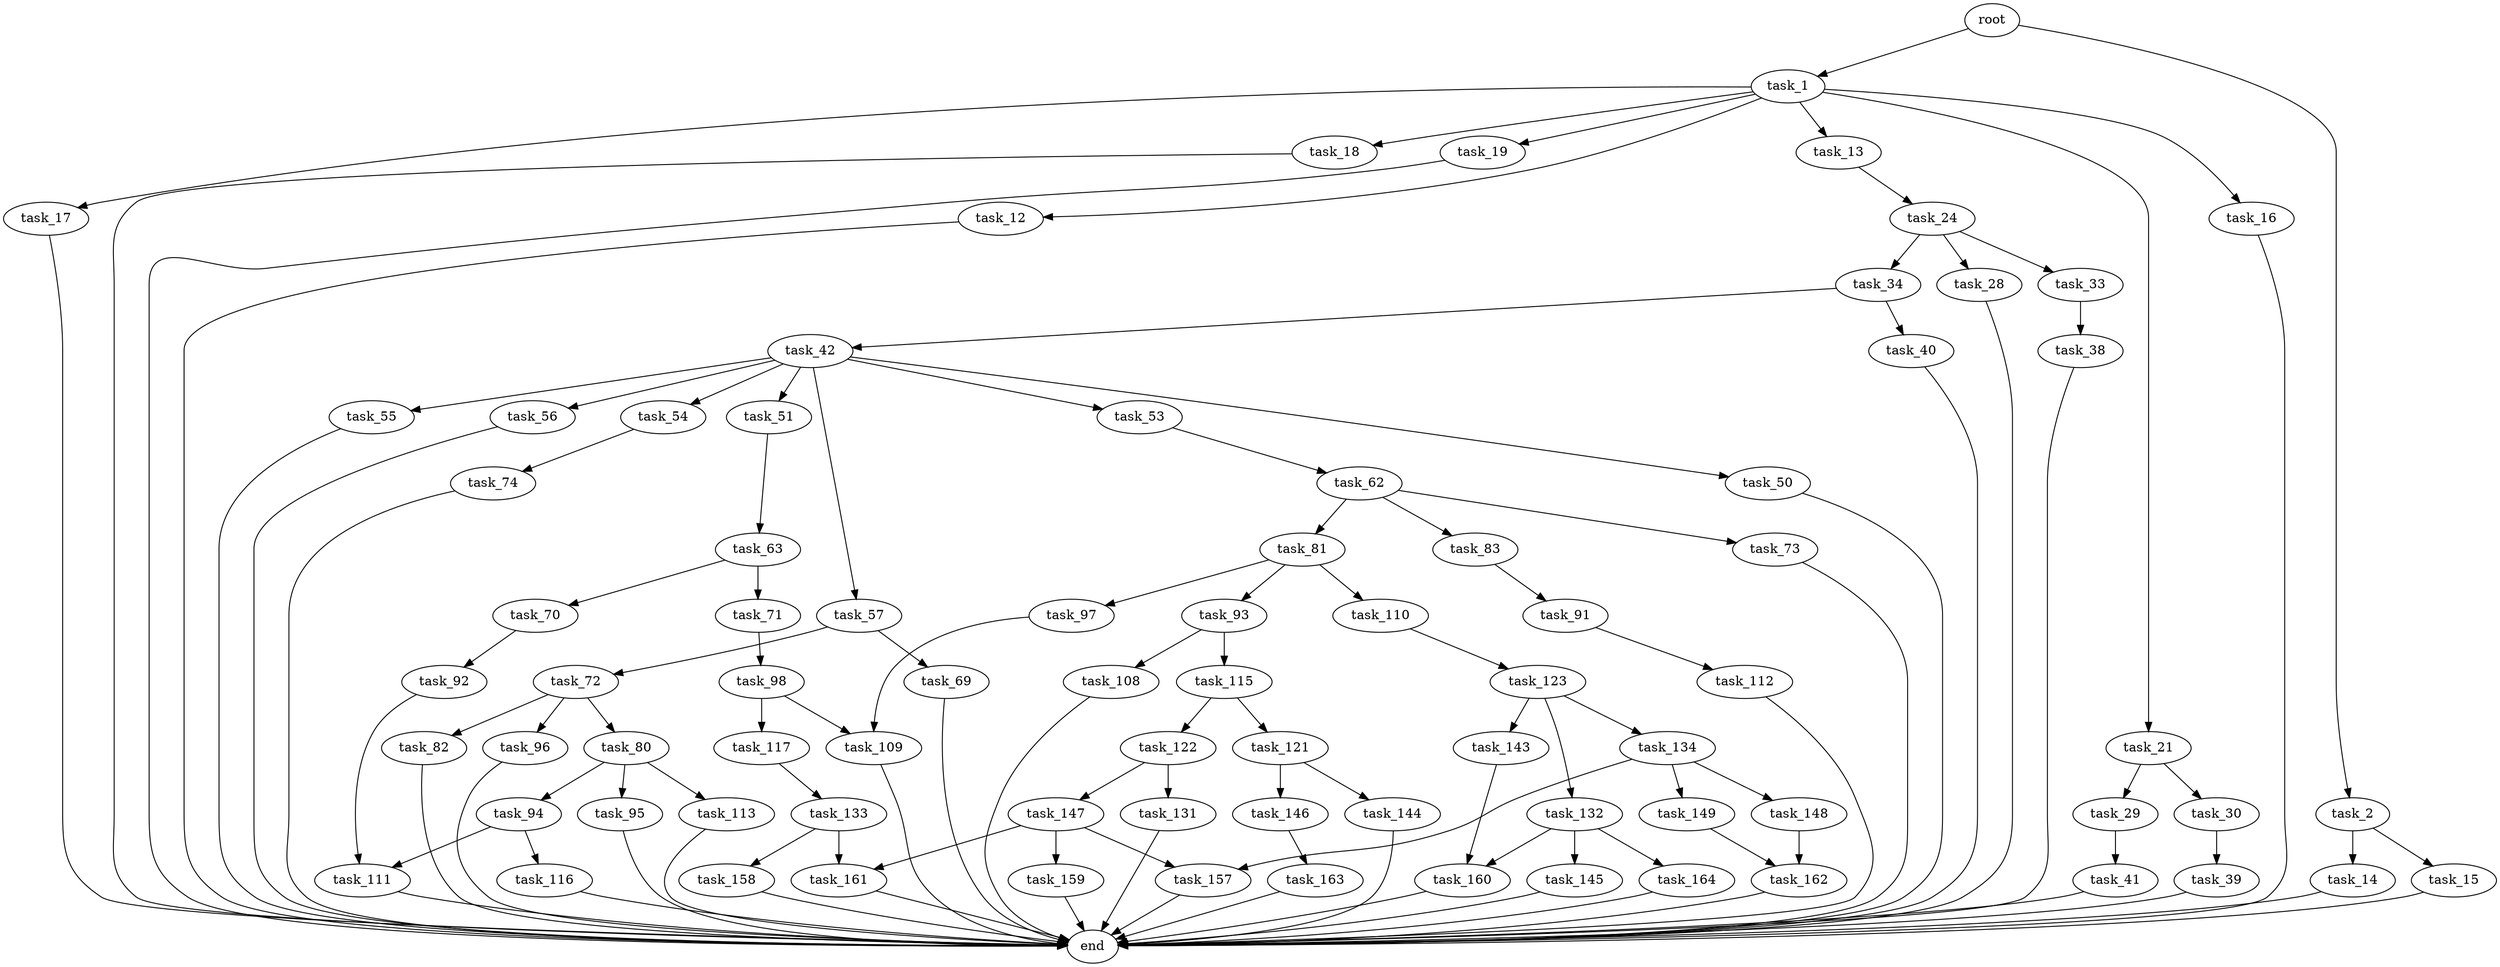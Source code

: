 digraph G {
  root [size="0.000000"];
  task_1 [size="827057737548.000000"];
  task_2 [size="69168184620.000000"];
  task_12 [size="2148139975.000000"];
  task_13 [size="7176669949.000000"];
  task_16 [size="451300251608.000000"];
  task_17 [size="29837958856.000000"];
  task_18 [size="782757789696.000000"];
  task_19 [size="1450002775.000000"];
  task_21 [size="5335412422.000000"];
  task_14 [size="615833911558.000000"];
  task_15 [size="7829350960.000000"];
  end [size="0.000000"];
  task_24 [size="120669209053.000000"];
  task_29 [size="90165492899.000000"];
  task_30 [size="28991029248.000000"];
  task_28 [size="17998644515.000000"];
  task_33 [size="68719476736.000000"];
  task_34 [size="564837888498.000000"];
  task_41 [size="32902724219.000000"];
  task_39 [size="68719476736.000000"];
  task_38 [size="8589934592.000000"];
  task_40 [size="2923104246.000000"];
  task_42 [size="549755813888.000000"];
  task_50 [size="137809765294.000000"];
  task_51 [size="231928233984.000000"];
  task_53 [size="16666016010.000000"];
  task_54 [size="28991029248.000000"];
  task_55 [size="8589934592.000000"];
  task_56 [size="324756200980.000000"];
  task_57 [size="319899159845.000000"];
  task_63 [size="4510527132.000000"];
  task_62 [size="38862916098.000000"];
  task_74 [size="623302491942.000000"];
  task_69 [size="2984691115.000000"];
  task_72 [size="297224650210.000000"];
  task_73 [size="1864470377.000000"];
  task_81 [size="32987419156.000000"];
  task_83 [size="43423049329.000000"];
  task_70 [size="1382819948.000000"];
  task_71 [size="549755813888.000000"];
  task_92 [size="529428343.000000"];
  task_98 [size="18095573539.000000"];
  task_80 [size="231928233984.000000"];
  task_82 [size="1402961080488.000000"];
  task_96 [size="134217728000.000000"];
  task_94 [size="7306552514.000000"];
  task_95 [size="3597875161.000000"];
  task_113 [size="6663948474.000000"];
  task_93 [size="549755813888.000000"];
  task_97 [size="94318652954.000000"];
  task_110 [size="534788765108.000000"];
  task_91 [size="145579852913.000000"];
  task_112 [size="24246802376.000000"];
  task_111 [size="8589934592.000000"];
  task_108 [size="426964408214.000000"];
  task_115 [size="51634620600.000000"];
  task_116 [size="222244111705.000000"];
  task_109 [size="33445778150.000000"];
  task_117 [size="502028336268.000000"];
  task_123 [size="8589934592.000000"];
  task_121 [size="8589934592.000000"];
  task_122 [size="782757789696.000000"];
  task_133 [size="368293445632.000000"];
  task_144 [size="848938043875.000000"];
  task_146 [size="17083023507.000000"];
  task_131 [size="68719476736.000000"];
  task_147 [size="134217728000.000000"];
  task_132 [size="572663174.000000"];
  task_134 [size="715783921.000000"];
  task_143 [size="15209296081.000000"];
  task_145 [size="368293445632.000000"];
  task_160 [size="160128039288.000000"];
  task_164 [size="18303738584.000000"];
  task_158 [size="549755813888.000000"];
  task_161 [size="14192812178.000000"];
  task_148 [size="6987118898.000000"];
  task_149 [size="5475245055.000000"];
  task_157 [size="81615396336.000000"];
  task_163 [size="28991029248.000000"];
  task_159 [size="7134907080.000000"];
  task_162 [size="36760587681.000000"];

  root -> task_1 [size="1.000000"];
  root -> task_2 [size="1.000000"];
  task_1 -> task_12 [size="679477248.000000"];
  task_1 -> task_13 [size="679477248.000000"];
  task_1 -> task_16 [size="679477248.000000"];
  task_1 -> task_17 [size="679477248.000000"];
  task_1 -> task_18 [size="679477248.000000"];
  task_1 -> task_19 [size="679477248.000000"];
  task_1 -> task_21 [size="679477248.000000"];
  task_2 -> task_14 [size="134217728.000000"];
  task_2 -> task_15 [size="134217728.000000"];
  task_12 -> end [size="1.000000"];
  task_13 -> task_24 [size="134217728.000000"];
  task_16 -> end [size="1.000000"];
  task_17 -> end [size="1.000000"];
  task_18 -> end [size="1.000000"];
  task_19 -> end [size="1.000000"];
  task_21 -> task_29 [size="134217728.000000"];
  task_21 -> task_30 [size="134217728.000000"];
  task_14 -> end [size="1.000000"];
  task_15 -> end [size="1.000000"];
  task_24 -> task_28 [size="411041792.000000"];
  task_24 -> task_33 [size="411041792.000000"];
  task_24 -> task_34 [size="411041792.000000"];
  task_29 -> task_41 [size="75497472.000000"];
  task_30 -> task_39 [size="75497472.000000"];
  task_28 -> end [size="1.000000"];
  task_33 -> task_38 [size="134217728.000000"];
  task_34 -> task_40 [size="411041792.000000"];
  task_34 -> task_42 [size="411041792.000000"];
  task_41 -> end [size="1.000000"];
  task_39 -> end [size="1.000000"];
  task_38 -> end [size="1.000000"];
  task_40 -> end [size="1.000000"];
  task_42 -> task_50 [size="536870912.000000"];
  task_42 -> task_51 [size="536870912.000000"];
  task_42 -> task_53 [size="536870912.000000"];
  task_42 -> task_54 [size="536870912.000000"];
  task_42 -> task_55 [size="536870912.000000"];
  task_42 -> task_56 [size="536870912.000000"];
  task_42 -> task_57 [size="536870912.000000"];
  task_50 -> end [size="1.000000"];
  task_51 -> task_63 [size="301989888.000000"];
  task_53 -> task_62 [size="301989888.000000"];
  task_54 -> task_74 [size="75497472.000000"];
  task_55 -> end [size="1.000000"];
  task_56 -> end [size="1.000000"];
  task_57 -> task_69 [size="209715200.000000"];
  task_57 -> task_72 [size="209715200.000000"];
  task_63 -> task_70 [size="75497472.000000"];
  task_63 -> task_71 [size="75497472.000000"];
  task_62 -> task_73 [size="33554432.000000"];
  task_62 -> task_81 [size="33554432.000000"];
  task_62 -> task_83 [size="33554432.000000"];
  task_74 -> end [size="1.000000"];
  task_69 -> end [size="1.000000"];
  task_72 -> task_80 [size="209715200.000000"];
  task_72 -> task_82 [size="209715200.000000"];
  task_72 -> task_96 [size="209715200.000000"];
  task_73 -> end [size="1.000000"];
  task_81 -> task_93 [size="838860800.000000"];
  task_81 -> task_97 [size="838860800.000000"];
  task_81 -> task_110 [size="838860800.000000"];
  task_83 -> task_91 [size="33554432.000000"];
  task_70 -> task_92 [size="33554432.000000"];
  task_71 -> task_98 [size="536870912.000000"];
  task_92 -> task_111 [size="33554432.000000"];
  task_98 -> task_109 [size="411041792.000000"];
  task_98 -> task_117 [size="411041792.000000"];
  task_80 -> task_94 [size="301989888.000000"];
  task_80 -> task_95 [size="301989888.000000"];
  task_80 -> task_113 [size="301989888.000000"];
  task_82 -> end [size="1.000000"];
  task_96 -> end [size="1.000000"];
  task_94 -> task_111 [size="301989888.000000"];
  task_94 -> task_116 [size="301989888.000000"];
  task_95 -> end [size="1.000000"];
  task_113 -> end [size="1.000000"];
  task_93 -> task_108 [size="536870912.000000"];
  task_93 -> task_115 [size="536870912.000000"];
  task_97 -> task_109 [size="209715200.000000"];
  task_110 -> task_123 [size="838860800.000000"];
  task_91 -> task_112 [size="411041792.000000"];
  task_112 -> end [size="1.000000"];
  task_111 -> end [size="1.000000"];
  task_108 -> end [size="1.000000"];
  task_115 -> task_121 [size="134217728.000000"];
  task_115 -> task_122 [size="134217728.000000"];
  task_116 -> end [size="1.000000"];
  task_109 -> end [size="1.000000"];
  task_117 -> task_133 [size="679477248.000000"];
  task_123 -> task_132 [size="33554432.000000"];
  task_123 -> task_134 [size="33554432.000000"];
  task_123 -> task_143 [size="33554432.000000"];
  task_121 -> task_144 [size="33554432.000000"];
  task_121 -> task_146 [size="33554432.000000"];
  task_122 -> task_131 [size="679477248.000000"];
  task_122 -> task_147 [size="679477248.000000"];
  task_133 -> task_158 [size="411041792.000000"];
  task_133 -> task_161 [size="411041792.000000"];
  task_144 -> end [size="1.000000"];
  task_146 -> task_163 [size="301989888.000000"];
  task_131 -> end [size="1.000000"];
  task_147 -> task_157 [size="209715200.000000"];
  task_147 -> task_159 [size="209715200.000000"];
  task_147 -> task_161 [size="209715200.000000"];
  task_132 -> task_145 [size="33554432.000000"];
  task_132 -> task_160 [size="33554432.000000"];
  task_132 -> task_164 [size="33554432.000000"];
  task_134 -> task_148 [size="75497472.000000"];
  task_134 -> task_149 [size="75497472.000000"];
  task_134 -> task_157 [size="75497472.000000"];
  task_143 -> task_160 [size="75497472.000000"];
  task_145 -> end [size="1.000000"];
  task_160 -> end [size="1.000000"];
  task_164 -> end [size="1.000000"];
  task_158 -> end [size="1.000000"];
  task_161 -> end [size="1.000000"];
  task_148 -> task_162 [size="134217728.000000"];
  task_149 -> task_162 [size="411041792.000000"];
  task_157 -> end [size="1.000000"];
  task_163 -> end [size="1.000000"];
  task_159 -> end [size="1.000000"];
  task_162 -> end [size="1.000000"];
}
